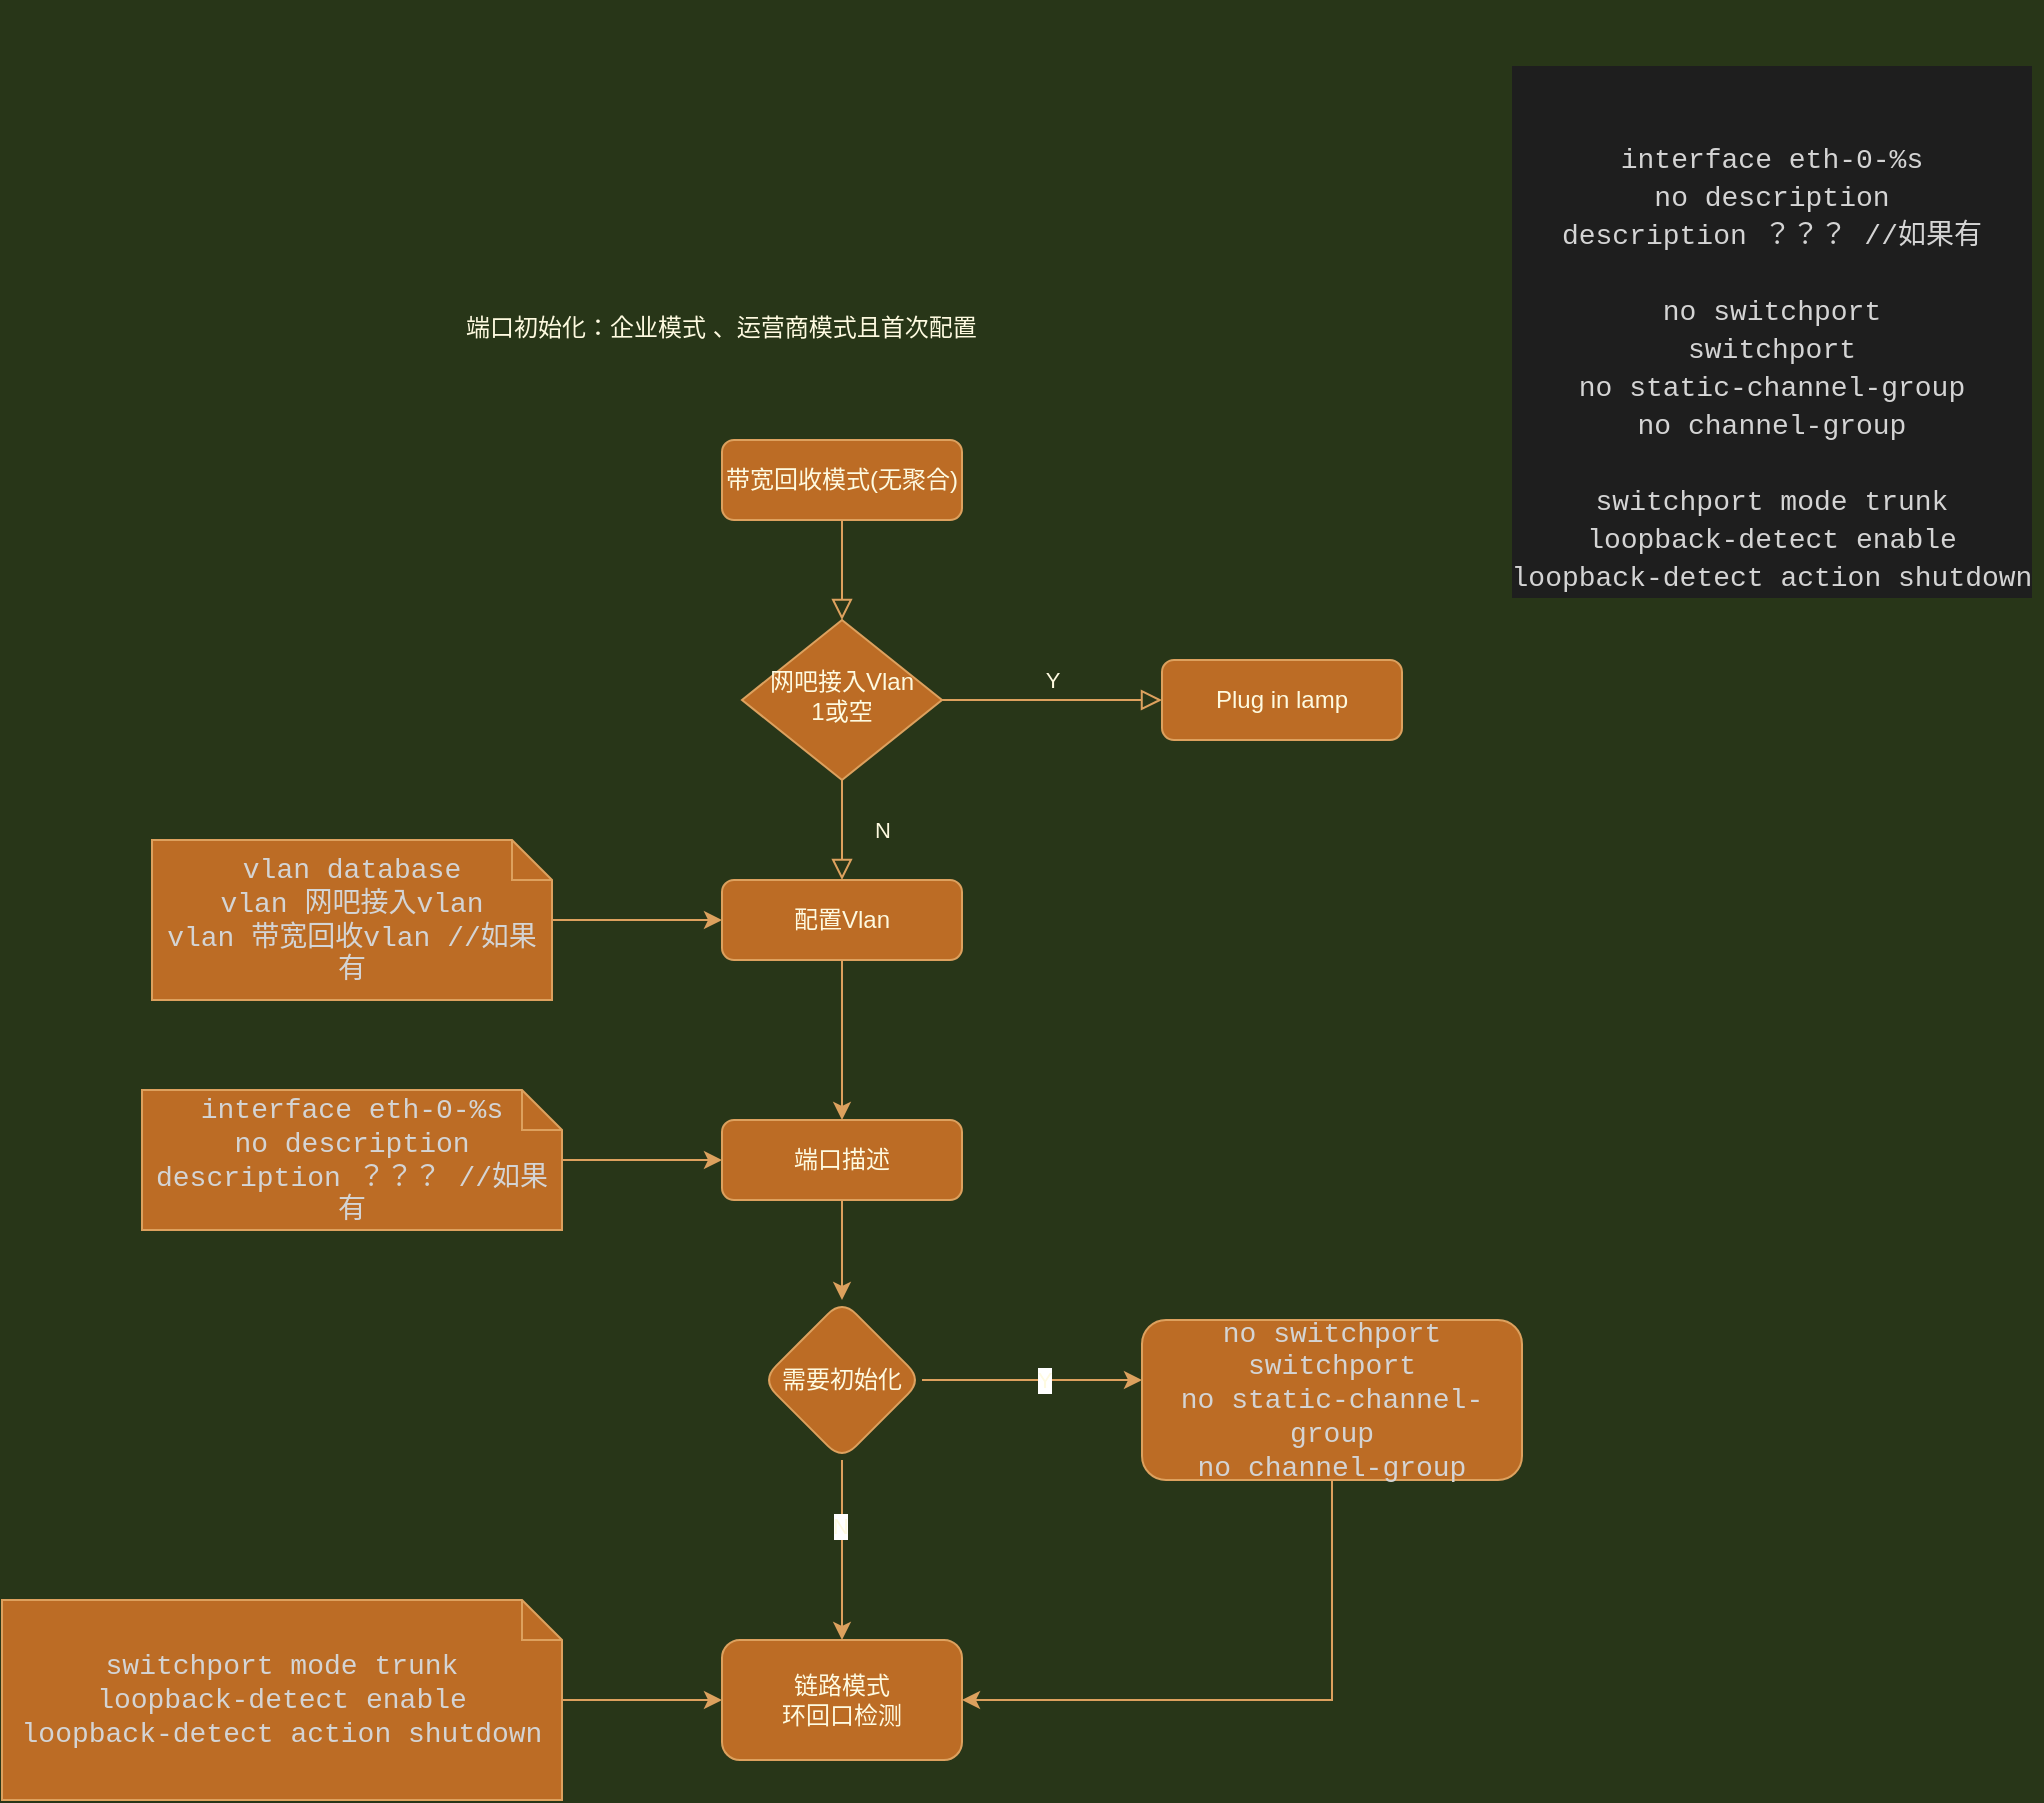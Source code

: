 <mxfile version="20.6.2" type="github">
  <diagram id="C5RBs43oDa-KdzZeNtuy" name="企业模式">
    <mxGraphModel dx="1797" dy="1586" grid="1" gridSize="10" guides="1" tooltips="1" connect="1" arrows="1" fold="1" page="1" pageScale="1" pageWidth="827" pageHeight="1169" background="#283618" math="0" shadow="0">
      <root>
        <mxCell id="WIyWlLk6GJQsqaUBKTNV-0" />
        <mxCell id="WIyWlLk6GJQsqaUBKTNV-1" parent="WIyWlLk6GJQsqaUBKTNV-0" />
        <mxCell id="WIyWlLk6GJQsqaUBKTNV-2" value="" style="rounded=0;html=1;jettySize=auto;orthogonalLoop=1;fontSize=11;endArrow=block;endFill=0;endSize=8;strokeWidth=1;shadow=0;labelBackgroundColor=none;edgeStyle=orthogonalEdgeStyle;strokeColor=#DDA15E;fontColor=#FEFAE0;" parent="WIyWlLk6GJQsqaUBKTNV-1" source="WIyWlLk6GJQsqaUBKTNV-3" target="WIyWlLk6GJQsqaUBKTNV-6" edge="1">
          <mxGeometry relative="1" as="geometry" />
        </mxCell>
        <mxCell id="WIyWlLk6GJQsqaUBKTNV-3" value="带宽回收模式(无聚合)" style="rounded=1;whiteSpace=wrap;html=1;fontSize=12;glass=0;strokeWidth=1;shadow=0;fillColor=#BC6C25;strokeColor=#DDA15E;fontColor=#FEFAE0;" parent="WIyWlLk6GJQsqaUBKTNV-1" vertex="1">
          <mxGeometry x="160" y="80" width="120" height="40" as="geometry" />
        </mxCell>
        <mxCell id="WIyWlLk6GJQsqaUBKTNV-4" value="N" style="rounded=0;html=1;jettySize=auto;orthogonalLoop=1;fontSize=11;endArrow=block;endFill=0;endSize=8;strokeWidth=1;shadow=0;labelBackgroundColor=none;edgeStyle=orthogonalEdgeStyle;strokeColor=#DDA15E;fontColor=#FEFAE0;" parent="WIyWlLk6GJQsqaUBKTNV-1" source="WIyWlLk6GJQsqaUBKTNV-6" target="jYcGKKyAP8I1KN-inCQs-3" edge="1">
          <mxGeometry y="20" relative="1" as="geometry">
            <mxPoint as="offset" />
            <mxPoint x="220" y="330" as="targetPoint" />
          </mxGeometry>
        </mxCell>
        <mxCell id="WIyWlLk6GJQsqaUBKTNV-5" value="Y" style="edgeStyle=orthogonalEdgeStyle;rounded=0;html=1;jettySize=auto;orthogonalLoop=1;fontSize=11;endArrow=block;endFill=0;endSize=8;strokeWidth=1;shadow=0;labelBackgroundColor=none;strokeColor=#DDA15E;fontColor=#FEFAE0;" parent="WIyWlLk6GJQsqaUBKTNV-1" source="WIyWlLk6GJQsqaUBKTNV-6" target="WIyWlLk6GJQsqaUBKTNV-7" edge="1">
          <mxGeometry y="10" relative="1" as="geometry">
            <mxPoint as="offset" />
          </mxGeometry>
        </mxCell>
        <mxCell id="WIyWlLk6GJQsqaUBKTNV-6" value="网吧接入Vlan&lt;br&gt;1或空" style="rhombus;whiteSpace=wrap;html=1;shadow=0;fontFamily=Helvetica;fontSize=12;align=center;strokeWidth=1;spacing=6;spacingTop=-4;fillColor=#BC6C25;strokeColor=#DDA15E;fontColor=#FEFAE0;" parent="WIyWlLk6GJQsqaUBKTNV-1" vertex="1">
          <mxGeometry x="170" y="170" width="100" height="80" as="geometry" />
        </mxCell>
        <mxCell id="WIyWlLk6GJQsqaUBKTNV-7" value="Plug in lamp" style="rounded=1;whiteSpace=wrap;html=1;fontSize=12;glass=0;strokeWidth=1;shadow=0;fillColor=#BC6C25;strokeColor=#DDA15E;fontColor=#FEFAE0;" parent="WIyWlLk6GJQsqaUBKTNV-1" vertex="1">
          <mxGeometry x="380" y="190" width="120" height="40" as="geometry" />
        </mxCell>
        <mxCell id="jYcGKKyAP8I1KN-inCQs-1" value="端口初始化：企业模式 、运营商模式且首次配置" style="text;whiteSpace=wrap;html=1;fontColor=#FEFAE0;" vertex="1" parent="WIyWlLk6GJQsqaUBKTNV-1">
          <mxGeometry x="30" y="10" width="290" height="30" as="geometry" />
        </mxCell>
        <mxCell id="jYcGKKyAP8I1KN-inCQs-2" value="&lt;div style=&quot;color: rgb(212, 212, 212); background-color: rgb(30, 30, 30); font-family: Consolas, &amp;quot;Courier New&amp;quot;, monospace; font-size: 14px; line-height: 19px;&quot;&gt;&lt;div&gt;&lt;br&gt;&lt;/div&gt;&lt;br&gt;&lt;div&gt;interface eth-0-%s&lt;/div&gt;&lt;div&gt;no description&lt;/div&gt;&lt;div&gt;description ？？？ //如果有&lt;/div&gt;&lt;br&gt;&lt;div&gt;no switchport&lt;/div&gt;&lt;div&gt;switchport&lt;/div&gt;&lt;div&gt;no static-channel-group&lt;/div&gt;&lt;div&gt;no channel-group&lt;/div&gt;&lt;br&gt;&lt;div&gt;switchport mode trunk&lt;/div&gt;&lt;div&gt;loopback-detect enable&lt;/div&gt;&lt;div&gt;loopback-detect action shutdown&lt;/div&gt;&lt;/div&gt;" style="text;html=1;strokeColor=none;fillColor=none;align=center;verticalAlign=middle;whiteSpace=wrap;rounded=0;fontColor=#FEFAE0;" vertex="1" parent="WIyWlLk6GJQsqaUBKTNV-1">
          <mxGeometry x="550" y="-140" width="270" height="330" as="geometry" />
        </mxCell>
        <mxCell id="jYcGKKyAP8I1KN-inCQs-10" value="" style="edgeStyle=orthogonalEdgeStyle;rounded=0;orthogonalLoop=1;jettySize=auto;html=1;strokeColor=#DDA15E;fontColor=#FEFAE0;fillColor=#BC6C25;" edge="1" parent="WIyWlLk6GJQsqaUBKTNV-1" source="jYcGKKyAP8I1KN-inCQs-3" target="jYcGKKyAP8I1KN-inCQs-9">
          <mxGeometry relative="1" as="geometry" />
        </mxCell>
        <mxCell id="jYcGKKyAP8I1KN-inCQs-3" value="配置Vlan" style="rounded=1;whiteSpace=wrap;html=1;strokeColor=#DDA15E;fontColor=#FEFAE0;fillColor=#BC6C25;" vertex="1" parent="WIyWlLk6GJQsqaUBKTNV-1">
          <mxGeometry x="160" y="300" width="120" height="40" as="geometry" />
        </mxCell>
        <mxCell id="jYcGKKyAP8I1KN-inCQs-7" style="edgeStyle=orthogonalEdgeStyle;rounded=0;orthogonalLoop=1;jettySize=auto;html=1;entryX=0;entryY=0.5;entryDx=0;entryDy=0;strokeColor=#DDA15E;fontColor=#FEFAE0;fillColor=#BC6C25;" edge="1" parent="WIyWlLk6GJQsqaUBKTNV-1" source="jYcGKKyAP8I1KN-inCQs-6" target="jYcGKKyAP8I1KN-inCQs-3">
          <mxGeometry relative="1" as="geometry" />
        </mxCell>
        <mxCell id="jYcGKKyAP8I1KN-inCQs-6" value="&lt;div style=&quot;color: rgb(212, 212, 212); font-family: Consolas, &amp;quot;Courier New&amp;quot;, monospace; font-size: 14px;&quot;&gt;vlan database&lt;/div&gt;&lt;div style=&quot;color: rgb(212, 212, 212); font-family: Consolas, &amp;quot;Courier New&amp;quot;, monospace; font-size: 14px;&quot;&gt;vlan 网吧接入vlan&lt;/div&gt;&lt;div style=&quot;color: rgb(212, 212, 212); font-family: Consolas, &amp;quot;Courier New&amp;quot;, monospace; font-size: 14px;&quot;&gt;vlan 带宽回收vlan //如果有&lt;/div&gt;" style="shape=note;size=20;whiteSpace=wrap;html=1;strokeColor=#DDA15E;fontColor=#FEFAE0;fillColor=#BC6C25;" vertex="1" parent="WIyWlLk6GJQsqaUBKTNV-1">
          <mxGeometry x="-125" y="280" width="200" height="80" as="geometry" />
        </mxCell>
        <mxCell id="jYcGKKyAP8I1KN-inCQs-15" value="" style="edgeStyle=orthogonalEdgeStyle;rounded=0;orthogonalLoop=1;jettySize=auto;html=1;strokeColor=#DDA15E;fontColor=#FEFAE0;fillColor=#BC6C25;" edge="1" parent="WIyWlLk6GJQsqaUBKTNV-1" source="jYcGKKyAP8I1KN-inCQs-9" target="jYcGKKyAP8I1KN-inCQs-14">
          <mxGeometry relative="1" as="geometry" />
        </mxCell>
        <mxCell id="jYcGKKyAP8I1KN-inCQs-9" value="端口描述" style="whiteSpace=wrap;html=1;fillColor=#BC6C25;strokeColor=#DDA15E;fontColor=#FEFAE0;rounded=1;" vertex="1" parent="WIyWlLk6GJQsqaUBKTNV-1">
          <mxGeometry x="160" y="420" width="120" height="40" as="geometry" />
        </mxCell>
        <mxCell id="jYcGKKyAP8I1KN-inCQs-16" style="edgeStyle=orthogonalEdgeStyle;rounded=0;orthogonalLoop=1;jettySize=auto;html=1;strokeColor=#DDA15E;fontColor=#FEFAE0;fillColor=#BC6C25;" edge="1" parent="WIyWlLk6GJQsqaUBKTNV-1" source="jYcGKKyAP8I1KN-inCQs-11" target="jYcGKKyAP8I1KN-inCQs-9">
          <mxGeometry relative="1" as="geometry">
            <Array as="points" />
          </mxGeometry>
        </mxCell>
        <mxCell id="jYcGKKyAP8I1KN-inCQs-11" value="&lt;div style=&quot;color: rgb(212, 212, 212); font-family: Consolas, &amp;quot;Courier New&amp;quot;, monospace; font-size: 14px;&quot;&gt;&lt;br&gt;&lt;/div&gt;&lt;div style=&quot;color: rgb(212, 212, 212); font-family: Consolas, &amp;quot;Courier New&amp;quot;, monospace; font-size: 14px;&quot;&gt;&lt;br&gt;&lt;/div&gt;&lt;div style=&quot;color: rgb(212, 212, 212); font-family: Consolas, &amp;quot;Courier New&amp;quot;, monospace; font-size: 14px;&quot;&gt;interface eth-0-%s&lt;/div&gt;&lt;div style=&quot;color: rgb(212, 212, 212); font-family: Consolas, &amp;quot;Courier New&amp;quot;, monospace; font-size: 14px;&quot;&gt;no description&lt;/div&gt;&lt;div style=&quot;color: rgb(212, 212, 212); font-family: Consolas, &amp;quot;Courier New&amp;quot;, monospace; font-size: 14px;&quot;&gt;description ？？？ //如果有&lt;/div&gt;&lt;div style=&quot;color: rgb(212, 212, 212); font-family: Consolas, &amp;quot;Courier New&amp;quot;, monospace; font-size: 14px;&quot;&gt;&lt;br&gt;&lt;/div&gt;&lt;div style=&quot;color: rgb(212, 212, 212); font-family: Consolas, &amp;quot;Courier New&amp;quot;, monospace; font-size: 14px;&quot;&gt;&lt;br&gt;&lt;/div&gt;" style="shape=note;size=20;whiteSpace=wrap;html=1;strokeColor=#DDA15E;fontColor=#FEFAE0;fillColor=#BC6C25;" vertex="1" parent="WIyWlLk6GJQsqaUBKTNV-1">
          <mxGeometry x="-130" y="405" width="210" height="70" as="geometry" />
        </mxCell>
        <mxCell id="jYcGKKyAP8I1KN-inCQs-19" value="" style="edgeStyle=orthogonalEdgeStyle;rounded=0;orthogonalLoop=1;jettySize=auto;html=1;strokeColor=#DDA15E;fontColor=#FEFAE0;fillColor=#BC6C25;" edge="1" parent="WIyWlLk6GJQsqaUBKTNV-1" source="jYcGKKyAP8I1KN-inCQs-14" target="jYcGKKyAP8I1KN-inCQs-18">
          <mxGeometry relative="1" as="geometry">
            <Array as="points">
              <mxPoint x="320" y="550" />
              <mxPoint x="320" y="550" />
            </Array>
          </mxGeometry>
        </mxCell>
        <mxCell id="jYcGKKyAP8I1KN-inCQs-20" value="Y" style="edgeLabel;html=1;align=center;verticalAlign=middle;resizable=0;points=[];fontColor=#FEFAE0;" vertex="1" connectable="0" parent="jYcGKKyAP8I1KN-inCQs-19">
          <mxGeometry x="0.337" relative="1" as="geometry">
            <mxPoint x="-13" as="offset" />
          </mxGeometry>
        </mxCell>
        <mxCell id="jYcGKKyAP8I1KN-inCQs-22" value="" style="edgeStyle=orthogonalEdgeStyle;rounded=0;orthogonalLoop=1;jettySize=auto;html=1;strokeColor=#DDA15E;fontColor=#FEFAE0;fillColor=#BC6C25;" edge="1" parent="WIyWlLk6GJQsqaUBKTNV-1" source="jYcGKKyAP8I1KN-inCQs-14" target="jYcGKKyAP8I1KN-inCQs-21">
          <mxGeometry relative="1" as="geometry" />
        </mxCell>
        <mxCell id="jYcGKKyAP8I1KN-inCQs-23" value="N" style="edgeLabel;html=1;align=center;verticalAlign=middle;resizable=0;points=[];fontColor=#FEFAE0;" vertex="1" connectable="0" parent="jYcGKKyAP8I1KN-inCQs-22">
          <mxGeometry x="-0.268" y="-1" relative="1" as="geometry">
            <mxPoint as="offset" />
          </mxGeometry>
        </mxCell>
        <mxCell id="jYcGKKyAP8I1KN-inCQs-14" value="需要初始化" style="rhombus;whiteSpace=wrap;html=1;fillColor=#BC6C25;strokeColor=#DDA15E;fontColor=#FEFAE0;rounded=1;" vertex="1" parent="WIyWlLk6GJQsqaUBKTNV-1">
          <mxGeometry x="180" y="510" width="80" height="80" as="geometry" />
        </mxCell>
        <mxCell id="jYcGKKyAP8I1KN-inCQs-24" style="edgeStyle=orthogonalEdgeStyle;rounded=0;orthogonalLoop=1;jettySize=auto;html=1;entryX=1;entryY=0.5;entryDx=0;entryDy=0;strokeColor=#DDA15E;fontColor=#FEFAE0;fillColor=#BC6C25;" edge="1" parent="WIyWlLk6GJQsqaUBKTNV-1" source="jYcGKKyAP8I1KN-inCQs-18" target="jYcGKKyAP8I1KN-inCQs-21">
          <mxGeometry relative="1" as="geometry">
            <Array as="points">
              <mxPoint x="465" y="710" />
            </Array>
          </mxGeometry>
        </mxCell>
        <mxCell id="jYcGKKyAP8I1KN-inCQs-18" value="&lt;div style=&quot;color: rgb(212, 212, 212); font-family: Consolas, &amp;quot;Courier New&amp;quot;, monospace; font-size: 14px;&quot;&gt;no switchport&lt;/div&gt;&lt;div style=&quot;color: rgb(212, 212, 212); font-family: Consolas, &amp;quot;Courier New&amp;quot;, monospace; font-size: 14px;&quot;&gt;switchport&lt;/div&gt;&lt;div style=&quot;color: rgb(212, 212, 212); font-family: Consolas, &amp;quot;Courier New&amp;quot;, monospace; font-size: 14px;&quot;&gt;no static-channel-group&lt;/div&gt;&lt;div style=&quot;color: rgb(212, 212, 212); font-family: Consolas, &amp;quot;Courier New&amp;quot;, monospace; font-size: 14px;&quot;&gt;no channel-group&lt;/div&gt;" style="whiteSpace=wrap;html=1;fillColor=#BC6C25;strokeColor=#DDA15E;fontColor=#FEFAE0;rounded=1;" vertex="1" parent="WIyWlLk6GJQsqaUBKTNV-1">
          <mxGeometry x="370" y="520" width="190" height="80" as="geometry" />
        </mxCell>
        <mxCell id="jYcGKKyAP8I1KN-inCQs-21" value="链路模式&lt;br&gt;环回口检测" style="whiteSpace=wrap;html=1;fillColor=#BC6C25;strokeColor=#DDA15E;fontColor=#FEFAE0;rounded=1;" vertex="1" parent="WIyWlLk6GJQsqaUBKTNV-1">
          <mxGeometry x="160" y="680" width="120" height="60" as="geometry" />
        </mxCell>
        <mxCell id="jYcGKKyAP8I1KN-inCQs-26" style="edgeStyle=orthogonalEdgeStyle;rounded=0;orthogonalLoop=1;jettySize=auto;html=1;entryX=0;entryY=0.5;entryDx=0;entryDy=0;strokeColor=#DDA15E;fontColor=#FEFAE0;fillColor=#BC6C25;" edge="1" parent="WIyWlLk6GJQsqaUBKTNV-1" source="jYcGKKyAP8I1KN-inCQs-25" target="jYcGKKyAP8I1KN-inCQs-21">
          <mxGeometry relative="1" as="geometry" />
        </mxCell>
        <mxCell id="jYcGKKyAP8I1KN-inCQs-25" value="&lt;div style=&quot;color: rgb(212, 212, 212); font-family: Consolas, &amp;quot;Courier New&amp;quot;, monospace; font-size: 14px;&quot;&gt;switchport mode trunk&lt;/div&gt;&lt;div style=&quot;color: rgb(212, 212, 212); font-family: Consolas, &amp;quot;Courier New&amp;quot;, monospace; font-size: 14px;&quot;&gt;loopback-detect enable&lt;/div&gt;&lt;div style=&quot;color: rgb(212, 212, 212); font-family: Consolas, &amp;quot;Courier New&amp;quot;, monospace; font-size: 14px;&quot;&gt;loopback-detect action shutdown&lt;/div&gt;" style="shape=note;size=20;whiteSpace=wrap;html=1;strokeColor=#DDA15E;fontColor=#FEFAE0;fillColor=#BC6C25;" vertex="1" parent="WIyWlLk6GJQsqaUBKTNV-1">
          <mxGeometry x="-200" y="660" width="280" height="100" as="geometry" />
        </mxCell>
      </root>
    </mxGraphModel>
  </diagram>
</mxfile>
